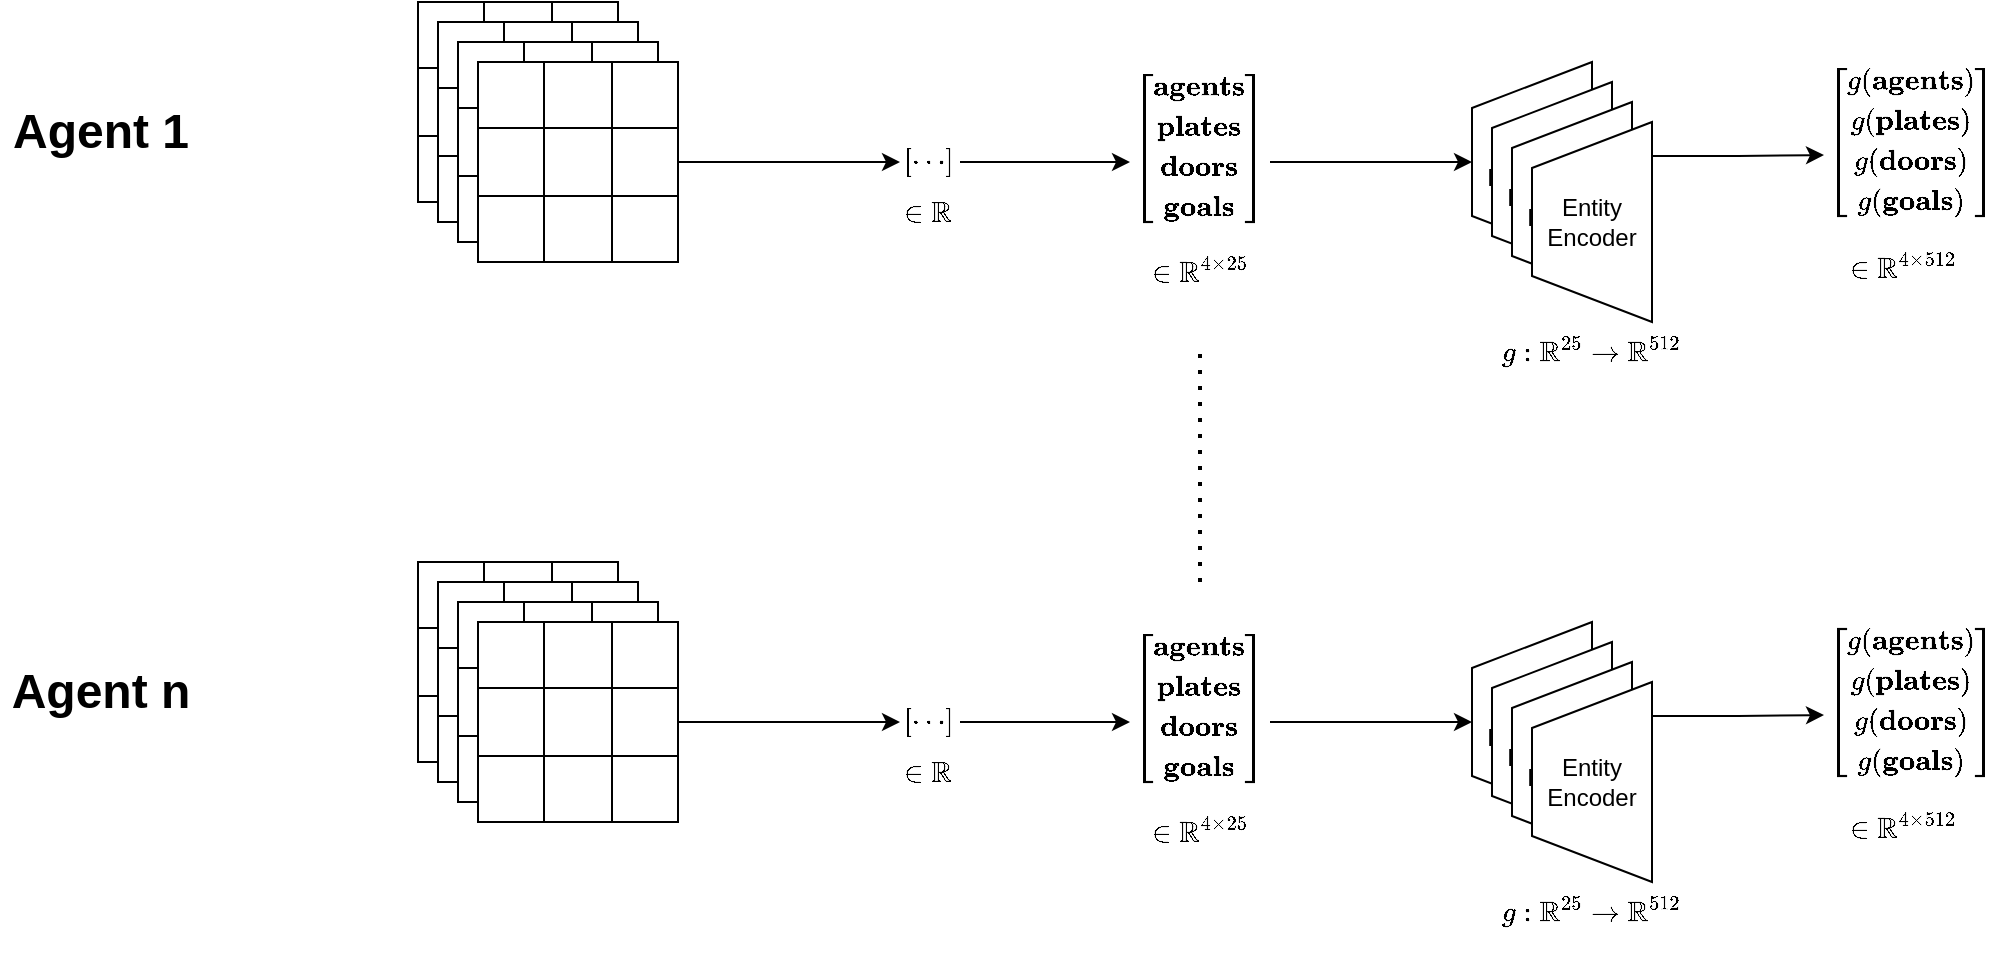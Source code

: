 <mxfile version="24.1.0" type="device">
  <diagram name="Page-1" id="xfDIbUuqRslQRPWimazf">
    <mxGraphModel dx="2022" dy="698" grid="1" gridSize="10" guides="1" tooltips="1" connect="1" arrows="1" fold="1" page="1" pageScale="1" pageWidth="827" pageHeight="1169" math="1" shadow="0">
      <root>
        <mxCell id="0" />
        <mxCell id="1" parent="0" />
        <mxCell id="GlhPZns2iECCwf8unu3B-3" style="edgeStyle=orthogonalEdgeStyle;rounded=0;orthogonalLoop=1;jettySize=auto;html=1;entryX=0;entryY=0.5;entryDx=0;entryDy=0;exitX=1;exitY=0.5;exitDx=0;exitDy=0;" edge="1" parent="1" source="GlhPZns2iECCwf8unu3B-64" target="GlhPZns2iECCwf8unu3B-1">
          <mxGeometry relative="1" as="geometry">
            <mxPoint x="290" y="270" as="sourcePoint" />
          </mxGeometry>
        </mxCell>
        <mxCell id="GlhPZns2iECCwf8unu3B-7" style="edgeStyle=orthogonalEdgeStyle;rounded=0;orthogonalLoop=1;jettySize=auto;html=1;entryX=0;entryY=0.5;entryDx=0;entryDy=0;" edge="1" parent="1" source="GlhPZns2iECCwf8unu3B-1" target="GlhPZns2iECCwf8unu3B-4">
          <mxGeometry relative="1" as="geometry" />
        </mxCell>
        <mxCell id="GlhPZns2iECCwf8unu3B-1" value="&lt;div style=&quot;&quot;&gt;$$\begin{bmatrix}\cdots\end{bmatrix}$$&lt;/div&gt;" style="text;html=1;align=left;verticalAlign=middle;whiteSpace=wrap;rounded=0;" vertex="1" parent="1">
          <mxGeometry x="370" y="243.75" width="30" height="52.5" as="geometry" />
        </mxCell>
        <mxCell id="GlhPZns2iECCwf8unu3B-2" value="$$\in \mathbb{R}$$" style="text;html=1;align=center;verticalAlign=middle;whiteSpace=wrap;rounded=0;" vertex="1" parent="1">
          <mxGeometry x="354" y="280" width="60" height="30" as="geometry" />
        </mxCell>
        <mxCell id="GlhPZns2iECCwf8unu3B-9" style="edgeStyle=orthogonalEdgeStyle;rounded=0;orthogonalLoop=1;jettySize=auto;html=1;entryX=0.5;entryY=0;entryDx=0;entryDy=0;" edge="1" parent="1" source="GlhPZns2iECCwf8unu3B-4" target="GlhPZns2iECCwf8unu3B-10">
          <mxGeometry relative="1" as="geometry">
            <mxPoint x="660" y="270" as="targetPoint" />
          </mxGeometry>
        </mxCell>
        <mxCell id="GlhPZns2iECCwf8unu3B-4" value="&lt;div style=&quot;&quot;&gt;$$\begin{bmatrix}&lt;br&gt;\textbf{agents} \\&lt;br&gt;\textbf{plates} \\&lt;br&gt;\textbf{doors} \\&lt;br&gt;\textbf{goals} \\&lt;br&gt;\end{bmatrix}$$&lt;br&gt;&lt;/div&gt;" style="text;html=1;align=left;verticalAlign=middle;whiteSpace=wrap;rounded=0;" vertex="1" parent="1">
          <mxGeometry x="485" y="228.44" width="70" height="83.12" as="geometry" />
        </mxCell>
        <mxCell id="GlhPZns2iECCwf8unu3B-6" value="&lt;font style=&quot;font-size: 12px;&quot;&gt;$$\in \mathbb{R}^{4 \times 25}$$&lt;/font&gt;" style="text;html=1;align=center;verticalAlign=middle;whiteSpace=wrap;rounded=0;" vertex="1" parent="1">
          <mxGeometry x="490" y="310" width="60" height="30" as="geometry" />
        </mxCell>
        <mxCell id="GlhPZns2iECCwf8unu3B-14" value="" style="group" vertex="1" connectable="0" parent="1">
          <mxGeometry x="656" y="220" width="90" height="130" as="geometry" />
        </mxCell>
        <mxCell id="GlhPZns2iECCwf8unu3B-10" value="Entity&lt;div&gt;Encoder&lt;/div&gt;" style="verticalLabelPosition=middle;verticalAlign=middle;html=1;shape=trapezoid;perimeter=trapezoidPerimeter;whiteSpace=wrap;size=0.23;arcSize=10;flipV=1;labelPosition=center;align=center;direction=north;" vertex="1" parent="GlhPZns2iECCwf8unu3B-14">
          <mxGeometry width="60" height="100" as="geometry" />
        </mxCell>
        <mxCell id="GlhPZns2iECCwf8unu3B-11" value="Entity&lt;div&gt;Encoder&lt;/div&gt;" style="verticalLabelPosition=middle;verticalAlign=middle;html=1;shape=trapezoid;perimeter=trapezoidPerimeter;whiteSpace=wrap;size=0.23;arcSize=10;flipV=1;labelPosition=center;align=center;direction=north;" vertex="1" parent="GlhPZns2iECCwf8unu3B-14">
          <mxGeometry x="10" y="10" width="60" height="100" as="geometry" />
        </mxCell>
        <mxCell id="GlhPZns2iECCwf8unu3B-12" value="Entity&lt;div&gt;Encoder&lt;/div&gt;" style="verticalLabelPosition=middle;verticalAlign=middle;html=1;shape=trapezoid;perimeter=trapezoidPerimeter;whiteSpace=wrap;size=0.23;arcSize=10;flipV=1;labelPosition=center;align=center;direction=north;" vertex="1" parent="GlhPZns2iECCwf8unu3B-14">
          <mxGeometry x="20" y="20" width="60" height="100" as="geometry" />
        </mxCell>
        <mxCell id="GlhPZns2iECCwf8unu3B-13" value="&lt;div&gt;Entity&lt;div&gt;Encoder&lt;/div&gt;&lt;/div&gt;" style="verticalLabelPosition=middle;verticalAlign=middle;html=1;shape=trapezoid;perimeter=trapezoidPerimeter;whiteSpace=wrap;size=0.23;arcSize=10;flipV=1;labelPosition=center;align=center;direction=north;" vertex="1" parent="GlhPZns2iECCwf8unu3B-14">
          <mxGeometry x="30" y="30" width="60" height="100" as="geometry" />
        </mxCell>
        <mxCell id="GlhPZns2iECCwf8unu3B-15" value="$$g: \mathbb{R}^{25} \rightarrow \mathbb{R}^{512}$$" style="text;html=1;align=center;verticalAlign=middle;whiteSpace=wrap;rounded=0;" vertex="1" parent="1">
          <mxGeometry x="686" y="350" width="60" height="30" as="geometry" />
        </mxCell>
        <mxCell id="GlhPZns2iECCwf8unu3B-16" value="&lt;div style=&quot;&quot;&gt;$$\begin{bmatrix}&lt;br&gt;g(\textbf{agents}) \\&lt;br&gt;g(\textbf{plates} )\\&lt;br&gt;g(\textbf{doors} )\\&lt;br&gt;g(\textbf{goals} )\\&lt;br&gt;\end{bmatrix}$$&lt;br&gt;&lt;/div&gt;" style="text;html=1;align=left;verticalAlign=middle;whiteSpace=wrap;rounded=0;" vertex="1" parent="1">
          <mxGeometry x="832" y="225" width="70" height="83.12" as="geometry" />
        </mxCell>
        <mxCell id="GlhPZns2iECCwf8unu3B-17" value="&lt;font style=&quot;font-size: 12px;&quot;&gt;$$\in \mathbb{R}^{4 \times 512}$$&lt;/font&gt;" style="text;html=1;align=center;verticalAlign=middle;whiteSpace=wrap;rounded=0;" vertex="1" parent="1">
          <mxGeometry x="842" y="308.12" width="60" height="30" as="geometry" />
        </mxCell>
        <mxCell id="GlhPZns2iECCwf8unu3B-19" style="edgeStyle=orthogonalEdgeStyle;rounded=0;orthogonalLoop=1;jettySize=auto;html=1;exitX=0.17;exitY=1.001;exitDx=0;exitDy=0;exitPerimeter=0;" edge="1" parent="1" source="GlhPZns2iECCwf8unu3B-13" target="GlhPZns2iECCwf8unu3B-16">
          <mxGeometry relative="1" as="geometry">
            <mxPoint x="820" y="275.056" as="targetPoint" />
          </mxGeometry>
        </mxCell>
        <mxCell id="GlhPZns2iECCwf8unu3B-72" value="" style="group" vertex="1" connectable="0" parent="1">
          <mxGeometry x="129" y="190" width="130" height="130" as="geometry" />
        </mxCell>
        <mxCell id="GlhPZns2iECCwf8unu3B-20" value="" style="shape=table;startSize=0;container=1;collapsible=0;childLayout=tableLayout;fontSize=16;" vertex="1" parent="GlhPZns2iECCwf8unu3B-72">
          <mxGeometry width="100" height="100" as="geometry" />
        </mxCell>
        <mxCell id="GlhPZns2iECCwf8unu3B-21" value="" style="shape=tableRow;horizontal=0;startSize=0;swimlaneHead=0;swimlaneBody=0;strokeColor=inherit;top=0;left=0;bottom=0;right=0;collapsible=0;dropTarget=0;fillColor=none;points=[[0,0.5],[1,0.5]];portConstraint=eastwest;fontSize=16;" vertex="1" parent="GlhPZns2iECCwf8unu3B-20">
          <mxGeometry width="100" height="33" as="geometry" />
        </mxCell>
        <mxCell id="GlhPZns2iECCwf8unu3B-22" value="" style="shape=partialRectangle;html=1;whiteSpace=wrap;connectable=0;strokeColor=inherit;overflow=hidden;fillColor=none;top=0;left=0;bottom=0;right=0;pointerEvents=1;fontSize=16;" vertex="1" parent="GlhPZns2iECCwf8unu3B-21">
          <mxGeometry width="33" height="33" as="geometry">
            <mxRectangle width="33" height="33" as="alternateBounds" />
          </mxGeometry>
        </mxCell>
        <mxCell id="GlhPZns2iECCwf8unu3B-23" value="" style="shape=partialRectangle;html=1;whiteSpace=wrap;connectable=0;strokeColor=inherit;overflow=hidden;fillColor=none;top=0;left=0;bottom=0;right=0;pointerEvents=1;fontSize=16;" vertex="1" parent="GlhPZns2iECCwf8unu3B-21">
          <mxGeometry x="33" width="34" height="33" as="geometry">
            <mxRectangle width="34" height="33" as="alternateBounds" />
          </mxGeometry>
        </mxCell>
        <mxCell id="GlhPZns2iECCwf8unu3B-24" value="" style="shape=partialRectangle;html=1;whiteSpace=wrap;connectable=0;strokeColor=inherit;overflow=hidden;fillColor=none;top=0;left=0;bottom=0;right=0;pointerEvents=1;fontSize=16;" vertex="1" parent="GlhPZns2iECCwf8unu3B-21">
          <mxGeometry x="67" width="33" height="33" as="geometry">
            <mxRectangle width="33" height="33" as="alternateBounds" />
          </mxGeometry>
        </mxCell>
        <mxCell id="GlhPZns2iECCwf8unu3B-25" value="" style="shape=tableRow;horizontal=0;startSize=0;swimlaneHead=0;swimlaneBody=0;strokeColor=inherit;top=0;left=0;bottom=0;right=0;collapsible=0;dropTarget=0;fillColor=none;points=[[0,0.5],[1,0.5]];portConstraint=eastwest;fontSize=16;" vertex="1" parent="GlhPZns2iECCwf8unu3B-20">
          <mxGeometry y="33" width="100" height="34" as="geometry" />
        </mxCell>
        <mxCell id="GlhPZns2iECCwf8unu3B-26" value="" style="shape=partialRectangle;html=1;whiteSpace=wrap;connectable=0;strokeColor=inherit;overflow=hidden;fillColor=none;top=0;left=0;bottom=0;right=0;pointerEvents=1;fontSize=16;" vertex="1" parent="GlhPZns2iECCwf8unu3B-25">
          <mxGeometry width="33" height="34" as="geometry">
            <mxRectangle width="33" height="34" as="alternateBounds" />
          </mxGeometry>
        </mxCell>
        <mxCell id="GlhPZns2iECCwf8unu3B-27" value="" style="shape=partialRectangle;html=1;whiteSpace=wrap;connectable=0;strokeColor=inherit;overflow=hidden;fillColor=none;top=0;left=0;bottom=0;right=0;pointerEvents=1;fontSize=16;" vertex="1" parent="GlhPZns2iECCwf8unu3B-25">
          <mxGeometry x="33" width="34" height="34" as="geometry">
            <mxRectangle width="34" height="34" as="alternateBounds" />
          </mxGeometry>
        </mxCell>
        <mxCell id="GlhPZns2iECCwf8unu3B-28" value="" style="shape=partialRectangle;html=1;whiteSpace=wrap;connectable=0;strokeColor=inherit;overflow=hidden;fillColor=none;top=0;left=0;bottom=0;right=0;pointerEvents=1;fontSize=16;" vertex="1" parent="GlhPZns2iECCwf8unu3B-25">
          <mxGeometry x="67" width="33" height="34" as="geometry">
            <mxRectangle width="33" height="34" as="alternateBounds" />
          </mxGeometry>
        </mxCell>
        <mxCell id="GlhPZns2iECCwf8unu3B-29" value="" style="shape=tableRow;horizontal=0;startSize=0;swimlaneHead=0;swimlaneBody=0;strokeColor=inherit;top=0;left=0;bottom=0;right=0;collapsible=0;dropTarget=0;fillColor=none;points=[[0,0.5],[1,0.5]];portConstraint=eastwest;fontSize=16;" vertex="1" parent="GlhPZns2iECCwf8unu3B-20">
          <mxGeometry y="67" width="100" height="33" as="geometry" />
        </mxCell>
        <mxCell id="GlhPZns2iECCwf8unu3B-30" value="" style="shape=partialRectangle;html=1;whiteSpace=wrap;connectable=0;strokeColor=inherit;overflow=hidden;fillColor=none;top=0;left=0;bottom=0;right=0;pointerEvents=1;fontSize=16;" vertex="1" parent="GlhPZns2iECCwf8unu3B-29">
          <mxGeometry width="33" height="33" as="geometry">
            <mxRectangle width="33" height="33" as="alternateBounds" />
          </mxGeometry>
        </mxCell>
        <mxCell id="GlhPZns2iECCwf8unu3B-31" value="" style="shape=partialRectangle;html=1;whiteSpace=wrap;connectable=0;strokeColor=inherit;overflow=hidden;fillColor=none;top=0;left=0;bottom=0;right=0;pointerEvents=1;fontSize=16;" vertex="1" parent="GlhPZns2iECCwf8unu3B-29">
          <mxGeometry x="33" width="34" height="33" as="geometry">
            <mxRectangle width="34" height="33" as="alternateBounds" />
          </mxGeometry>
        </mxCell>
        <mxCell id="GlhPZns2iECCwf8unu3B-32" value="" style="shape=partialRectangle;html=1;whiteSpace=wrap;connectable=0;strokeColor=inherit;overflow=hidden;fillColor=none;top=0;left=0;bottom=0;right=0;pointerEvents=1;fontSize=16;" vertex="1" parent="GlhPZns2iECCwf8unu3B-29">
          <mxGeometry x="67" width="33" height="33" as="geometry">
            <mxRectangle width="33" height="33" as="alternateBounds" />
          </mxGeometry>
        </mxCell>
        <mxCell id="GlhPZns2iECCwf8unu3B-33" value="" style="shape=table;startSize=0;container=1;collapsible=0;childLayout=tableLayout;fontSize=16;" vertex="1" parent="GlhPZns2iECCwf8unu3B-72">
          <mxGeometry x="10" y="10" width="100" height="100" as="geometry" />
        </mxCell>
        <mxCell id="GlhPZns2iECCwf8unu3B-34" value="" style="shape=tableRow;horizontal=0;startSize=0;swimlaneHead=0;swimlaneBody=0;strokeColor=inherit;top=0;left=0;bottom=0;right=0;collapsible=0;dropTarget=0;fillColor=none;points=[[0,0.5],[1,0.5]];portConstraint=eastwest;fontSize=16;" vertex="1" parent="GlhPZns2iECCwf8unu3B-33">
          <mxGeometry width="100" height="33" as="geometry" />
        </mxCell>
        <mxCell id="GlhPZns2iECCwf8unu3B-35" value="" style="shape=partialRectangle;html=1;whiteSpace=wrap;connectable=0;strokeColor=inherit;overflow=hidden;fillColor=none;top=0;left=0;bottom=0;right=0;pointerEvents=1;fontSize=16;" vertex="1" parent="GlhPZns2iECCwf8unu3B-34">
          <mxGeometry width="33" height="33" as="geometry">
            <mxRectangle width="33" height="33" as="alternateBounds" />
          </mxGeometry>
        </mxCell>
        <mxCell id="GlhPZns2iECCwf8unu3B-36" value="" style="shape=partialRectangle;html=1;whiteSpace=wrap;connectable=0;strokeColor=inherit;overflow=hidden;fillColor=none;top=0;left=0;bottom=0;right=0;pointerEvents=1;fontSize=16;" vertex="1" parent="GlhPZns2iECCwf8unu3B-34">
          <mxGeometry x="33" width="34" height="33" as="geometry">
            <mxRectangle width="34" height="33" as="alternateBounds" />
          </mxGeometry>
        </mxCell>
        <mxCell id="GlhPZns2iECCwf8unu3B-37" value="" style="shape=partialRectangle;html=1;whiteSpace=wrap;connectable=0;strokeColor=inherit;overflow=hidden;fillColor=none;top=0;left=0;bottom=0;right=0;pointerEvents=1;fontSize=16;" vertex="1" parent="GlhPZns2iECCwf8unu3B-34">
          <mxGeometry x="67" width="33" height="33" as="geometry">
            <mxRectangle width="33" height="33" as="alternateBounds" />
          </mxGeometry>
        </mxCell>
        <mxCell id="GlhPZns2iECCwf8unu3B-38" value="" style="shape=tableRow;horizontal=0;startSize=0;swimlaneHead=0;swimlaneBody=0;strokeColor=inherit;top=0;left=0;bottom=0;right=0;collapsible=0;dropTarget=0;fillColor=none;points=[[0,0.5],[1,0.5]];portConstraint=eastwest;fontSize=16;" vertex="1" parent="GlhPZns2iECCwf8unu3B-33">
          <mxGeometry y="33" width="100" height="34" as="geometry" />
        </mxCell>
        <mxCell id="GlhPZns2iECCwf8unu3B-39" value="" style="shape=partialRectangle;html=1;whiteSpace=wrap;connectable=0;strokeColor=inherit;overflow=hidden;fillColor=none;top=0;left=0;bottom=0;right=0;pointerEvents=1;fontSize=16;" vertex="1" parent="GlhPZns2iECCwf8unu3B-38">
          <mxGeometry width="33" height="34" as="geometry">
            <mxRectangle width="33" height="34" as="alternateBounds" />
          </mxGeometry>
        </mxCell>
        <mxCell id="GlhPZns2iECCwf8unu3B-40" value="" style="shape=partialRectangle;html=1;whiteSpace=wrap;connectable=0;strokeColor=inherit;overflow=hidden;fillColor=none;top=0;left=0;bottom=0;right=0;pointerEvents=1;fontSize=16;" vertex="1" parent="GlhPZns2iECCwf8unu3B-38">
          <mxGeometry x="33" width="34" height="34" as="geometry">
            <mxRectangle width="34" height="34" as="alternateBounds" />
          </mxGeometry>
        </mxCell>
        <mxCell id="GlhPZns2iECCwf8unu3B-41" value="" style="shape=partialRectangle;html=1;whiteSpace=wrap;connectable=0;strokeColor=inherit;overflow=hidden;fillColor=none;top=0;left=0;bottom=0;right=0;pointerEvents=1;fontSize=16;" vertex="1" parent="GlhPZns2iECCwf8unu3B-38">
          <mxGeometry x="67" width="33" height="34" as="geometry">
            <mxRectangle width="33" height="34" as="alternateBounds" />
          </mxGeometry>
        </mxCell>
        <mxCell id="GlhPZns2iECCwf8unu3B-42" value="" style="shape=tableRow;horizontal=0;startSize=0;swimlaneHead=0;swimlaneBody=0;strokeColor=inherit;top=0;left=0;bottom=0;right=0;collapsible=0;dropTarget=0;fillColor=none;points=[[0,0.5],[1,0.5]];portConstraint=eastwest;fontSize=16;" vertex="1" parent="GlhPZns2iECCwf8unu3B-33">
          <mxGeometry y="67" width="100" height="33" as="geometry" />
        </mxCell>
        <mxCell id="GlhPZns2iECCwf8unu3B-43" value="" style="shape=partialRectangle;html=1;whiteSpace=wrap;connectable=0;strokeColor=inherit;overflow=hidden;fillColor=none;top=0;left=0;bottom=0;right=0;pointerEvents=1;fontSize=16;" vertex="1" parent="GlhPZns2iECCwf8unu3B-42">
          <mxGeometry width="33" height="33" as="geometry">
            <mxRectangle width="33" height="33" as="alternateBounds" />
          </mxGeometry>
        </mxCell>
        <mxCell id="GlhPZns2iECCwf8unu3B-44" value="" style="shape=partialRectangle;html=1;whiteSpace=wrap;connectable=0;strokeColor=inherit;overflow=hidden;fillColor=none;top=0;left=0;bottom=0;right=0;pointerEvents=1;fontSize=16;" vertex="1" parent="GlhPZns2iECCwf8unu3B-42">
          <mxGeometry x="33" width="34" height="33" as="geometry">
            <mxRectangle width="34" height="33" as="alternateBounds" />
          </mxGeometry>
        </mxCell>
        <mxCell id="GlhPZns2iECCwf8unu3B-45" value="" style="shape=partialRectangle;html=1;whiteSpace=wrap;connectable=0;strokeColor=inherit;overflow=hidden;fillColor=none;top=0;left=0;bottom=0;right=0;pointerEvents=1;fontSize=16;" vertex="1" parent="GlhPZns2iECCwf8unu3B-42">
          <mxGeometry x="67" width="33" height="33" as="geometry">
            <mxRectangle width="33" height="33" as="alternateBounds" />
          </mxGeometry>
        </mxCell>
        <mxCell id="GlhPZns2iECCwf8unu3B-46" value="" style="shape=table;startSize=0;container=1;collapsible=0;childLayout=tableLayout;fontSize=16;" vertex="1" parent="GlhPZns2iECCwf8unu3B-72">
          <mxGeometry x="20" y="20" width="100" height="100" as="geometry" />
        </mxCell>
        <mxCell id="GlhPZns2iECCwf8unu3B-47" value="" style="shape=tableRow;horizontal=0;startSize=0;swimlaneHead=0;swimlaneBody=0;strokeColor=inherit;top=0;left=0;bottom=0;right=0;collapsible=0;dropTarget=0;fillColor=none;points=[[0,0.5],[1,0.5]];portConstraint=eastwest;fontSize=16;" vertex="1" parent="GlhPZns2iECCwf8unu3B-46">
          <mxGeometry width="100" height="33" as="geometry" />
        </mxCell>
        <mxCell id="GlhPZns2iECCwf8unu3B-48" value="" style="shape=partialRectangle;html=1;whiteSpace=wrap;connectable=0;strokeColor=inherit;overflow=hidden;fillColor=none;top=0;left=0;bottom=0;right=0;pointerEvents=1;fontSize=16;" vertex="1" parent="GlhPZns2iECCwf8unu3B-47">
          <mxGeometry width="33" height="33" as="geometry">
            <mxRectangle width="33" height="33" as="alternateBounds" />
          </mxGeometry>
        </mxCell>
        <mxCell id="GlhPZns2iECCwf8unu3B-49" value="" style="shape=partialRectangle;html=1;whiteSpace=wrap;connectable=0;strokeColor=inherit;overflow=hidden;fillColor=none;top=0;left=0;bottom=0;right=0;pointerEvents=1;fontSize=16;" vertex="1" parent="GlhPZns2iECCwf8unu3B-47">
          <mxGeometry x="33" width="34" height="33" as="geometry">
            <mxRectangle width="34" height="33" as="alternateBounds" />
          </mxGeometry>
        </mxCell>
        <mxCell id="GlhPZns2iECCwf8unu3B-50" value="" style="shape=partialRectangle;html=1;whiteSpace=wrap;connectable=0;strokeColor=inherit;overflow=hidden;fillColor=none;top=0;left=0;bottom=0;right=0;pointerEvents=1;fontSize=16;" vertex="1" parent="GlhPZns2iECCwf8unu3B-47">
          <mxGeometry x="67" width="33" height="33" as="geometry">
            <mxRectangle width="33" height="33" as="alternateBounds" />
          </mxGeometry>
        </mxCell>
        <mxCell id="GlhPZns2iECCwf8unu3B-51" value="" style="shape=tableRow;horizontal=0;startSize=0;swimlaneHead=0;swimlaneBody=0;strokeColor=inherit;top=0;left=0;bottom=0;right=0;collapsible=0;dropTarget=0;fillColor=none;points=[[0,0.5],[1,0.5]];portConstraint=eastwest;fontSize=16;" vertex="1" parent="GlhPZns2iECCwf8unu3B-46">
          <mxGeometry y="33" width="100" height="34" as="geometry" />
        </mxCell>
        <mxCell id="GlhPZns2iECCwf8unu3B-52" value="" style="shape=partialRectangle;html=1;whiteSpace=wrap;connectable=0;strokeColor=inherit;overflow=hidden;fillColor=none;top=0;left=0;bottom=0;right=0;pointerEvents=1;fontSize=16;" vertex="1" parent="GlhPZns2iECCwf8unu3B-51">
          <mxGeometry width="33" height="34" as="geometry">
            <mxRectangle width="33" height="34" as="alternateBounds" />
          </mxGeometry>
        </mxCell>
        <mxCell id="GlhPZns2iECCwf8unu3B-53" value="" style="shape=partialRectangle;html=1;whiteSpace=wrap;connectable=0;strokeColor=inherit;overflow=hidden;fillColor=none;top=0;left=0;bottom=0;right=0;pointerEvents=1;fontSize=16;" vertex="1" parent="GlhPZns2iECCwf8unu3B-51">
          <mxGeometry x="33" width="34" height="34" as="geometry">
            <mxRectangle width="34" height="34" as="alternateBounds" />
          </mxGeometry>
        </mxCell>
        <mxCell id="GlhPZns2iECCwf8unu3B-54" value="" style="shape=partialRectangle;html=1;whiteSpace=wrap;connectable=0;strokeColor=inherit;overflow=hidden;fillColor=none;top=0;left=0;bottom=0;right=0;pointerEvents=1;fontSize=16;" vertex="1" parent="GlhPZns2iECCwf8unu3B-51">
          <mxGeometry x="67" width="33" height="34" as="geometry">
            <mxRectangle width="33" height="34" as="alternateBounds" />
          </mxGeometry>
        </mxCell>
        <mxCell id="GlhPZns2iECCwf8unu3B-55" value="" style="shape=tableRow;horizontal=0;startSize=0;swimlaneHead=0;swimlaneBody=0;strokeColor=inherit;top=0;left=0;bottom=0;right=0;collapsible=0;dropTarget=0;fillColor=none;points=[[0,0.5],[1,0.5]];portConstraint=eastwest;fontSize=16;" vertex="1" parent="GlhPZns2iECCwf8unu3B-46">
          <mxGeometry y="67" width="100" height="33" as="geometry" />
        </mxCell>
        <mxCell id="GlhPZns2iECCwf8unu3B-56" value="" style="shape=partialRectangle;html=1;whiteSpace=wrap;connectable=0;strokeColor=inherit;overflow=hidden;fillColor=none;top=0;left=0;bottom=0;right=0;pointerEvents=1;fontSize=16;" vertex="1" parent="GlhPZns2iECCwf8unu3B-55">
          <mxGeometry width="33" height="33" as="geometry">
            <mxRectangle width="33" height="33" as="alternateBounds" />
          </mxGeometry>
        </mxCell>
        <mxCell id="GlhPZns2iECCwf8unu3B-57" value="" style="shape=partialRectangle;html=1;whiteSpace=wrap;connectable=0;strokeColor=inherit;overflow=hidden;fillColor=none;top=0;left=0;bottom=0;right=0;pointerEvents=1;fontSize=16;" vertex="1" parent="GlhPZns2iECCwf8unu3B-55">
          <mxGeometry x="33" width="34" height="33" as="geometry">
            <mxRectangle width="34" height="33" as="alternateBounds" />
          </mxGeometry>
        </mxCell>
        <mxCell id="GlhPZns2iECCwf8unu3B-58" value="" style="shape=partialRectangle;html=1;whiteSpace=wrap;connectable=0;strokeColor=inherit;overflow=hidden;fillColor=none;top=0;left=0;bottom=0;right=0;pointerEvents=1;fontSize=16;" vertex="1" parent="GlhPZns2iECCwf8unu3B-55">
          <mxGeometry x="67" width="33" height="33" as="geometry">
            <mxRectangle width="33" height="33" as="alternateBounds" />
          </mxGeometry>
        </mxCell>
        <mxCell id="GlhPZns2iECCwf8unu3B-59" value="" style="shape=table;startSize=0;container=1;collapsible=0;childLayout=tableLayout;fontSize=16;" vertex="1" parent="GlhPZns2iECCwf8unu3B-72">
          <mxGeometry x="30" y="30" width="100" height="100" as="geometry" />
        </mxCell>
        <mxCell id="GlhPZns2iECCwf8unu3B-60" value="" style="shape=tableRow;horizontal=0;startSize=0;swimlaneHead=0;swimlaneBody=0;strokeColor=inherit;top=0;left=0;bottom=0;right=0;collapsible=0;dropTarget=0;fillColor=none;points=[[0,0.5],[1,0.5]];portConstraint=eastwest;fontSize=16;" vertex="1" parent="GlhPZns2iECCwf8unu3B-59">
          <mxGeometry width="100" height="33" as="geometry" />
        </mxCell>
        <mxCell id="GlhPZns2iECCwf8unu3B-61" value="" style="shape=partialRectangle;html=1;whiteSpace=wrap;connectable=0;strokeColor=inherit;overflow=hidden;fillColor=none;top=0;left=0;bottom=0;right=0;pointerEvents=1;fontSize=16;" vertex="1" parent="GlhPZns2iECCwf8unu3B-60">
          <mxGeometry width="33" height="33" as="geometry">
            <mxRectangle width="33" height="33" as="alternateBounds" />
          </mxGeometry>
        </mxCell>
        <mxCell id="GlhPZns2iECCwf8unu3B-62" value="" style="shape=partialRectangle;html=1;whiteSpace=wrap;connectable=0;strokeColor=inherit;overflow=hidden;fillColor=none;top=0;left=0;bottom=0;right=0;pointerEvents=1;fontSize=16;" vertex="1" parent="GlhPZns2iECCwf8unu3B-60">
          <mxGeometry x="33" width="34" height="33" as="geometry">
            <mxRectangle width="34" height="33" as="alternateBounds" />
          </mxGeometry>
        </mxCell>
        <mxCell id="GlhPZns2iECCwf8unu3B-63" value="" style="shape=partialRectangle;html=1;whiteSpace=wrap;connectable=0;strokeColor=inherit;overflow=hidden;fillColor=none;top=0;left=0;bottom=0;right=0;pointerEvents=1;fontSize=16;" vertex="1" parent="GlhPZns2iECCwf8unu3B-60">
          <mxGeometry x="67" width="33" height="33" as="geometry">
            <mxRectangle width="33" height="33" as="alternateBounds" />
          </mxGeometry>
        </mxCell>
        <mxCell id="GlhPZns2iECCwf8unu3B-64" value="" style="shape=tableRow;horizontal=0;startSize=0;swimlaneHead=0;swimlaneBody=0;strokeColor=inherit;top=0;left=0;bottom=0;right=0;collapsible=0;dropTarget=0;fillColor=none;points=[[0,0.5],[1,0.5]];portConstraint=eastwest;fontSize=16;" vertex="1" parent="GlhPZns2iECCwf8unu3B-59">
          <mxGeometry y="33" width="100" height="34" as="geometry" />
        </mxCell>
        <mxCell id="GlhPZns2iECCwf8unu3B-65" value="" style="shape=partialRectangle;html=1;whiteSpace=wrap;connectable=0;strokeColor=inherit;overflow=hidden;fillColor=none;top=0;left=0;bottom=0;right=0;pointerEvents=1;fontSize=16;" vertex="1" parent="GlhPZns2iECCwf8unu3B-64">
          <mxGeometry width="33" height="34" as="geometry">
            <mxRectangle width="33" height="34" as="alternateBounds" />
          </mxGeometry>
        </mxCell>
        <mxCell id="GlhPZns2iECCwf8unu3B-66" value="" style="shape=partialRectangle;html=1;whiteSpace=wrap;connectable=0;strokeColor=inherit;overflow=hidden;fillColor=none;top=0;left=0;bottom=0;right=0;pointerEvents=1;fontSize=16;" vertex="1" parent="GlhPZns2iECCwf8unu3B-64">
          <mxGeometry x="33" width="34" height="34" as="geometry">
            <mxRectangle width="34" height="34" as="alternateBounds" />
          </mxGeometry>
        </mxCell>
        <mxCell id="GlhPZns2iECCwf8unu3B-67" value="" style="shape=partialRectangle;html=1;whiteSpace=wrap;connectable=0;strokeColor=inherit;overflow=hidden;fillColor=none;top=0;left=0;bottom=0;right=0;pointerEvents=1;fontSize=16;" vertex="1" parent="GlhPZns2iECCwf8unu3B-64">
          <mxGeometry x="67" width="33" height="34" as="geometry">
            <mxRectangle width="33" height="34" as="alternateBounds" />
          </mxGeometry>
        </mxCell>
        <mxCell id="GlhPZns2iECCwf8unu3B-68" value="" style="shape=tableRow;horizontal=0;startSize=0;swimlaneHead=0;swimlaneBody=0;strokeColor=inherit;top=0;left=0;bottom=0;right=0;collapsible=0;dropTarget=0;fillColor=none;points=[[0,0.5],[1,0.5]];portConstraint=eastwest;fontSize=16;" vertex="1" parent="GlhPZns2iECCwf8unu3B-59">
          <mxGeometry y="67" width="100" height="33" as="geometry" />
        </mxCell>
        <mxCell id="GlhPZns2iECCwf8unu3B-69" value="" style="shape=partialRectangle;html=1;whiteSpace=wrap;connectable=0;strokeColor=inherit;overflow=hidden;fillColor=none;top=0;left=0;bottom=0;right=0;pointerEvents=1;fontSize=16;" vertex="1" parent="GlhPZns2iECCwf8unu3B-68">
          <mxGeometry width="33" height="33" as="geometry">
            <mxRectangle width="33" height="33" as="alternateBounds" />
          </mxGeometry>
        </mxCell>
        <mxCell id="GlhPZns2iECCwf8unu3B-70" value="" style="shape=partialRectangle;html=1;whiteSpace=wrap;connectable=0;strokeColor=inherit;overflow=hidden;fillColor=none;top=0;left=0;bottom=0;right=0;pointerEvents=1;fontSize=16;" vertex="1" parent="GlhPZns2iECCwf8unu3B-68">
          <mxGeometry x="33" width="34" height="33" as="geometry">
            <mxRectangle width="34" height="33" as="alternateBounds" />
          </mxGeometry>
        </mxCell>
        <mxCell id="GlhPZns2iECCwf8unu3B-71" value="" style="shape=partialRectangle;html=1;whiteSpace=wrap;connectable=0;strokeColor=inherit;overflow=hidden;fillColor=none;top=0;left=0;bottom=0;right=0;pointerEvents=1;fontSize=16;" vertex="1" parent="GlhPZns2iECCwf8unu3B-68">
          <mxGeometry x="67" width="33" height="33" as="geometry">
            <mxRectangle width="33" height="33" as="alternateBounds" />
          </mxGeometry>
        </mxCell>
        <mxCell id="GlhPZns2iECCwf8unu3B-73" style="edgeStyle=orthogonalEdgeStyle;rounded=0;orthogonalLoop=1;jettySize=auto;html=1;entryX=0;entryY=0.5;entryDx=0;entryDy=0;exitX=1;exitY=0.5;exitDx=0;exitDy=0;" edge="1" parent="1" source="GlhPZns2iECCwf8unu3B-134" target="GlhPZns2iECCwf8unu3B-75">
          <mxGeometry relative="1" as="geometry">
            <mxPoint x="290" y="550" as="sourcePoint" />
          </mxGeometry>
        </mxCell>
        <mxCell id="GlhPZns2iECCwf8unu3B-74" style="edgeStyle=orthogonalEdgeStyle;rounded=0;orthogonalLoop=1;jettySize=auto;html=1;entryX=0;entryY=0.5;entryDx=0;entryDy=0;" edge="1" parent="1" source="GlhPZns2iECCwf8unu3B-75" target="GlhPZns2iECCwf8unu3B-78">
          <mxGeometry relative="1" as="geometry" />
        </mxCell>
        <mxCell id="GlhPZns2iECCwf8unu3B-75" value="&lt;div style=&quot;&quot;&gt;$$\begin{bmatrix}\cdots\end{bmatrix}$$&lt;/div&gt;" style="text;html=1;align=left;verticalAlign=middle;whiteSpace=wrap;rounded=0;" vertex="1" parent="1">
          <mxGeometry x="370" y="523.75" width="30" height="52.5" as="geometry" />
        </mxCell>
        <mxCell id="GlhPZns2iECCwf8unu3B-76" value="$$\in \mathbb{R}$$" style="text;html=1;align=center;verticalAlign=middle;whiteSpace=wrap;rounded=0;" vertex="1" parent="1">
          <mxGeometry x="354" y="560" width="60" height="30" as="geometry" />
        </mxCell>
        <mxCell id="GlhPZns2iECCwf8unu3B-77" style="edgeStyle=orthogonalEdgeStyle;rounded=0;orthogonalLoop=1;jettySize=auto;html=1;entryX=0.5;entryY=0;entryDx=0;entryDy=0;" edge="1" parent="1" source="GlhPZns2iECCwf8unu3B-78" target="GlhPZns2iECCwf8unu3B-81">
          <mxGeometry relative="1" as="geometry">
            <mxPoint x="660" y="550" as="targetPoint" />
          </mxGeometry>
        </mxCell>
        <mxCell id="GlhPZns2iECCwf8unu3B-78" value="&lt;div style=&quot;&quot;&gt;$$\begin{bmatrix}&lt;br&gt;\textbf{agents} \\&lt;br&gt;\textbf{plates} \\&lt;br&gt;\textbf{doors} \\&lt;br&gt;\textbf{goals} \\&lt;br&gt;\end{bmatrix}$$&lt;br&gt;&lt;/div&gt;" style="text;html=1;align=left;verticalAlign=middle;whiteSpace=wrap;rounded=0;" vertex="1" parent="1">
          <mxGeometry x="485" y="508.44" width="70" height="83.12" as="geometry" />
        </mxCell>
        <mxCell id="GlhPZns2iECCwf8unu3B-79" value="&lt;font style=&quot;font-size: 12px;&quot;&gt;$$\in \mathbb{R}^{4 \times 25}$$&lt;/font&gt;" style="text;html=1;align=center;verticalAlign=middle;whiteSpace=wrap;rounded=0;" vertex="1" parent="1">
          <mxGeometry x="490" y="590" width="60" height="30" as="geometry" />
        </mxCell>
        <mxCell id="GlhPZns2iECCwf8unu3B-80" value="" style="group" vertex="1" connectable="0" parent="1">
          <mxGeometry x="656" y="500" width="90" height="130" as="geometry" />
        </mxCell>
        <mxCell id="GlhPZns2iECCwf8unu3B-81" value="Entity&lt;div&gt;Encoder&lt;/div&gt;" style="verticalLabelPosition=middle;verticalAlign=middle;html=1;shape=trapezoid;perimeter=trapezoidPerimeter;whiteSpace=wrap;size=0.23;arcSize=10;flipV=1;labelPosition=center;align=center;direction=north;" vertex="1" parent="GlhPZns2iECCwf8unu3B-80">
          <mxGeometry width="60" height="100" as="geometry" />
        </mxCell>
        <mxCell id="GlhPZns2iECCwf8unu3B-82" value="Entity&lt;div&gt;Encoder&lt;/div&gt;" style="verticalLabelPosition=middle;verticalAlign=middle;html=1;shape=trapezoid;perimeter=trapezoidPerimeter;whiteSpace=wrap;size=0.23;arcSize=10;flipV=1;labelPosition=center;align=center;direction=north;" vertex="1" parent="GlhPZns2iECCwf8unu3B-80">
          <mxGeometry x="10" y="10" width="60" height="100" as="geometry" />
        </mxCell>
        <mxCell id="GlhPZns2iECCwf8unu3B-83" value="Entity&lt;div&gt;Encoder&lt;/div&gt;" style="verticalLabelPosition=middle;verticalAlign=middle;html=1;shape=trapezoid;perimeter=trapezoidPerimeter;whiteSpace=wrap;size=0.23;arcSize=10;flipV=1;labelPosition=center;align=center;direction=north;" vertex="1" parent="GlhPZns2iECCwf8unu3B-80">
          <mxGeometry x="20" y="20" width="60" height="100" as="geometry" />
        </mxCell>
        <mxCell id="GlhPZns2iECCwf8unu3B-84" value="&lt;div&gt;Entity&lt;div&gt;Encoder&lt;/div&gt;&lt;/div&gt;" style="verticalLabelPosition=middle;verticalAlign=middle;html=1;shape=trapezoid;perimeter=trapezoidPerimeter;whiteSpace=wrap;size=0.23;arcSize=10;flipV=1;labelPosition=center;align=center;direction=north;" vertex="1" parent="GlhPZns2iECCwf8unu3B-80">
          <mxGeometry x="30" y="30" width="60" height="100" as="geometry" />
        </mxCell>
        <mxCell id="GlhPZns2iECCwf8unu3B-85" value="$$g: \mathbb{R}^{25} \rightarrow \mathbb{R}^{512}$$" style="text;html=1;align=center;verticalAlign=middle;whiteSpace=wrap;rounded=0;" vertex="1" parent="1">
          <mxGeometry x="686" y="630" width="60" height="30" as="geometry" />
        </mxCell>
        <mxCell id="GlhPZns2iECCwf8unu3B-86" value="&lt;div style=&quot;&quot;&gt;$$\begin{bmatrix}&lt;br&gt;g(\textbf{agents}) \\&lt;br&gt;g(\textbf{plates} )\\&lt;br&gt;g(\textbf{doors} )\\&lt;br&gt;g(\textbf{goals} )\\&lt;br&gt;\end{bmatrix}$$&lt;br&gt;&lt;/div&gt;" style="text;html=1;align=left;verticalAlign=middle;whiteSpace=wrap;rounded=0;" vertex="1" parent="1">
          <mxGeometry x="832" y="505" width="70" height="83.12" as="geometry" />
        </mxCell>
        <mxCell id="GlhPZns2iECCwf8unu3B-87" value="&lt;font style=&quot;font-size: 12px;&quot;&gt;$$\in \mathbb{R}^{4 \times 512}$$&lt;/font&gt;" style="text;html=1;align=center;verticalAlign=middle;whiteSpace=wrap;rounded=0;" vertex="1" parent="1">
          <mxGeometry x="842" y="588.12" width="60" height="30" as="geometry" />
        </mxCell>
        <mxCell id="GlhPZns2iECCwf8unu3B-88" style="edgeStyle=orthogonalEdgeStyle;rounded=0;orthogonalLoop=1;jettySize=auto;html=1;exitX=0.17;exitY=1.001;exitDx=0;exitDy=0;exitPerimeter=0;" edge="1" parent="1" source="GlhPZns2iECCwf8unu3B-84" target="GlhPZns2iECCwf8unu3B-86">
          <mxGeometry relative="1" as="geometry">
            <mxPoint x="820" y="555.056" as="targetPoint" />
          </mxGeometry>
        </mxCell>
        <mxCell id="GlhPZns2iECCwf8unu3B-89" value="" style="group" vertex="1" connectable="0" parent="1">
          <mxGeometry x="129" y="470" width="130" height="130" as="geometry" />
        </mxCell>
        <mxCell id="GlhPZns2iECCwf8unu3B-90" value="" style="shape=table;startSize=0;container=1;collapsible=0;childLayout=tableLayout;fontSize=16;" vertex="1" parent="GlhPZns2iECCwf8unu3B-89">
          <mxGeometry width="100" height="100" as="geometry" />
        </mxCell>
        <mxCell id="GlhPZns2iECCwf8unu3B-91" value="" style="shape=tableRow;horizontal=0;startSize=0;swimlaneHead=0;swimlaneBody=0;strokeColor=inherit;top=0;left=0;bottom=0;right=0;collapsible=0;dropTarget=0;fillColor=none;points=[[0,0.5],[1,0.5]];portConstraint=eastwest;fontSize=16;" vertex="1" parent="GlhPZns2iECCwf8unu3B-90">
          <mxGeometry width="100" height="33" as="geometry" />
        </mxCell>
        <mxCell id="GlhPZns2iECCwf8unu3B-92" value="" style="shape=partialRectangle;html=1;whiteSpace=wrap;connectable=0;strokeColor=inherit;overflow=hidden;fillColor=none;top=0;left=0;bottom=0;right=0;pointerEvents=1;fontSize=16;" vertex="1" parent="GlhPZns2iECCwf8unu3B-91">
          <mxGeometry width="33" height="33" as="geometry">
            <mxRectangle width="33" height="33" as="alternateBounds" />
          </mxGeometry>
        </mxCell>
        <mxCell id="GlhPZns2iECCwf8unu3B-93" value="" style="shape=partialRectangle;html=1;whiteSpace=wrap;connectable=0;strokeColor=inherit;overflow=hidden;fillColor=none;top=0;left=0;bottom=0;right=0;pointerEvents=1;fontSize=16;" vertex="1" parent="GlhPZns2iECCwf8unu3B-91">
          <mxGeometry x="33" width="34" height="33" as="geometry">
            <mxRectangle width="34" height="33" as="alternateBounds" />
          </mxGeometry>
        </mxCell>
        <mxCell id="GlhPZns2iECCwf8unu3B-94" value="" style="shape=partialRectangle;html=1;whiteSpace=wrap;connectable=0;strokeColor=inherit;overflow=hidden;fillColor=none;top=0;left=0;bottom=0;right=0;pointerEvents=1;fontSize=16;" vertex="1" parent="GlhPZns2iECCwf8unu3B-91">
          <mxGeometry x="67" width="33" height="33" as="geometry">
            <mxRectangle width="33" height="33" as="alternateBounds" />
          </mxGeometry>
        </mxCell>
        <mxCell id="GlhPZns2iECCwf8unu3B-95" value="" style="shape=tableRow;horizontal=0;startSize=0;swimlaneHead=0;swimlaneBody=0;strokeColor=inherit;top=0;left=0;bottom=0;right=0;collapsible=0;dropTarget=0;fillColor=none;points=[[0,0.5],[1,0.5]];portConstraint=eastwest;fontSize=16;" vertex="1" parent="GlhPZns2iECCwf8unu3B-90">
          <mxGeometry y="33" width="100" height="34" as="geometry" />
        </mxCell>
        <mxCell id="GlhPZns2iECCwf8unu3B-96" value="" style="shape=partialRectangle;html=1;whiteSpace=wrap;connectable=0;strokeColor=inherit;overflow=hidden;fillColor=none;top=0;left=0;bottom=0;right=0;pointerEvents=1;fontSize=16;" vertex="1" parent="GlhPZns2iECCwf8unu3B-95">
          <mxGeometry width="33" height="34" as="geometry">
            <mxRectangle width="33" height="34" as="alternateBounds" />
          </mxGeometry>
        </mxCell>
        <mxCell id="GlhPZns2iECCwf8unu3B-97" value="" style="shape=partialRectangle;html=1;whiteSpace=wrap;connectable=0;strokeColor=inherit;overflow=hidden;fillColor=none;top=0;left=0;bottom=0;right=0;pointerEvents=1;fontSize=16;" vertex="1" parent="GlhPZns2iECCwf8unu3B-95">
          <mxGeometry x="33" width="34" height="34" as="geometry">
            <mxRectangle width="34" height="34" as="alternateBounds" />
          </mxGeometry>
        </mxCell>
        <mxCell id="GlhPZns2iECCwf8unu3B-98" value="" style="shape=partialRectangle;html=1;whiteSpace=wrap;connectable=0;strokeColor=inherit;overflow=hidden;fillColor=none;top=0;left=0;bottom=0;right=0;pointerEvents=1;fontSize=16;" vertex="1" parent="GlhPZns2iECCwf8unu3B-95">
          <mxGeometry x="67" width="33" height="34" as="geometry">
            <mxRectangle width="33" height="34" as="alternateBounds" />
          </mxGeometry>
        </mxCell>
        <mxCell id="GlhPZns2iECCwf8unu3B-99" value="" style="shape=tableRow;horizontal=0;startSize=0;swimlaneHead=0;swimlaneBody=0;strokeColor=inherit;top=0;left=0;bottom=0;right=0;collapsible=0;dropTarget=0;fillColor=none;points=[[0,0.5],[1,0.5]];portConstraint=eastwest;fontSize=16;" vertex="1" parent="GlhPZns2iECCwf8unu3B-90">
          <mxGeometry y="67" width="100" height="33" as="geometry" />
        </mxCell>
        <mxCell id="GlhPZns2iECCwf8unu3B-100" value="" style="shape=partialRectangle;html=1;whiteSpace=wrap;connectable=0;strokeColor=inherit;overflow=hidden;fillColor=none;top=0;left=0;bottom=0;right=0;pointerEvents=1;fontSize=16;" vertex="1" parent="GlhPZns2iECCwf8unu3B-99">
          <mxGeometry width="33" height="33" as="geometry">
            <mxRectangle width="33" height="33" as="alternateBounds" />
          </mxGeometry>
        </mxCell>
        <mxCell id="GlhPZns2iECCwf8unu3B-101" value="" style="shape=partialRectangle;html=1;whiteSpace=wrap;connectable=0;strokeColor=inherit;overflow=hidden;fillColor=none;top=0;left=0;bottom=0;right=0;pointerEvents=1;fontSize=16;" vertex="1" parent="GlhPZns2iECCwf8unu3B-99">
          <mxGeometry x="33" width="34" height="33" as="geometry">
            <mxRectangle width="34" height="33" as="alternateBounds" />
          </mxGeometry>
        </mxCell>
        <mxCell id="GlhPZns2iECCwf8unu3B-102" value="" style="shape=partialRectangle;html=1;whiteSpace=wrap;connectable=0;strokeColor=inherit;overflow=hidden;fillColor=none;top=0;left=0;bottom=0;right=0;pointerEvents=1;fontSize=16;" vertex="1" parent="GlhPZns2iECCwf8unu3B-99">
          <mxGeometry x="67" width="33" height="33" as="geometry">
            <mxRectangle width="33" height="33" as="alternateBounds" />
          </mxGeometry>
        </mxCell>
        <mxCell id="GlhPZns2iECCwf8unu3B-103" value="" style="shape=table;startSize=0;container=1;collapsible=0;childLayout=tableLayout;fontSize=16;" vertex="1" parent="GlhPZns2iECCwf8unu3B-89">
          <mxGeometry x="10" y="10" width="100" height="100" as="geometry" />
        </mxCell>
        <mxCell id="GlhPZns2iECCwf8unu3B-104" value="" style="shape=tableRow;horizontal=0;startSize=0;swimlaneHead=0;swimlaneBody=0;strokeColor=inherit;top=0;left=0;bottom=0;right=0;collapsible=0;dropTarget=0;fillColor=none;points=[[0,0.5],[1,0.5]];portConstraint=eastwest;fontSize=16;" vertex="1" parent="GlhPZns2iECCwf8unu3B-103">
          <mxGeometry width="100" height="33" as="geometry" />
        </mxCell>
        <mxCell id="GlhPZns2iECCwf8unu3B-105" value="" style="shape=partialRectangle;html=1;whiteSpace=wrap;connectable=0;strokeColor=inherit;overflow=hidden;fillColor=none;top=0;left=0;bottom=0;right=0;pointerEvents=1;fontSize=16;" vertex="1" parent="GlhPZns2iECCwf8unu3B-104">
          <mxGeometry width="33" height="33" as="geometry">
            <mxRectangle width="33" height="33" as="alternateBounds" />
          </mxGeometry>
        </mxCell>
        <mxCell id="GlhPZns2iECCwf8unu3B-106" value="" style="shape=partialRectangle;html=1;whiteSpace=wrap;connectable=0;strokeColor=inherit;overflow=hidden;fillColor=none;top=0;left=0;bottom=0;right=0;pointerEvents=1;fontSize=16;" vertex="1" parent="GlhPZns2iECCwf8unu3B-104">
          <mxGeometry x="33" width="34" height="33" as="geometry">
            <mxRectangle width="34" height="33" as="alternateBounds" />
          </mxGeometry>
        </mxCell>
        <mxCell id="GlhPZns2iECCwf8unu3B-107" value="" style="shape=partialRectangle;html=1;whiteSpace=wrap;connectable=0;strokeColor=inherit;overflow=hidden;fillColor=none;top=0;left=0;bottom=0;right=0;pointerEvents=1;fontSize=16;" vertex="1" parent="GlhPZns2iECCwf8unu3B-104">
          <mxGeometry x="67" width="33" height="33" as="geometry">
            <mxRectangle width="33" height="33" as="alternateBounds" />
          </mxGeometry>
        </mxCell>
        <mxCell id="GlhPZns2iECCwf8unu3B-108" value="" style="shape=tableRow;horizontal=0;startSize=0;swimlaneHead=0;swimlaneBody=0;strokeColor=inherit;top=0;left=0;bottom=0;right=0;collapsible=0;dropTarget=0;fillColor=none;points=[[0,0.5],[1,0.5]];portConstraint=eastwest;fontSize=16;" vertex="1" parent="GlhPZns2iECCwf8unu3B-103">
          <mxGeometry y="33" width="100" height="34" as="geometry" />
        </mxCell>
        <mxCell id="GlhPZns2iECCwf8unu3B-109" value="" style="shape=partialRectangle;html=1;whiteSpace=wrap;connectable=0;strokeColor=inherit;overflow=hidden;fillColor=none;top=0;left=0;bottom=0;right=0;pointerEvents=1;fontSize=16;" vertex="1" parent="GlhPZns2iECCwf8unu3B-108">
          <mxGeometry width="33" height="34" as="geometry">
            <mxRectangle width="33" height="34" as="alternateBounds" />
          </mxGeometry>
        </mxCell>
        <mxCell id="GlhPZns2iECCwf8unu3B-110" value="" style="shape=partialRectangle;html=1;whiteSpace=wrap;connectable=0;strokeColor=inherit;overflow=hidden;fillColor=none;top=0;left=0;bottom=0;right=0;pointerEvents=1;fontSize=16;" vertex="1" parent="GlhPZns2iECCwf8unu3B-108">
          <mxGeometry x="33" width="34" height="34" as="geometry">
            <mxRectangle width="34" height="34" as="alternateBounds" />
          </mxGeometry>
        </mxCell>
        <mxCell id="GlhPZns2iECCwf8unu3B-111" value="" style="shape=partialRectangle;html=1;whiteSpace=wrap;connectable=0;strokeColor=inherit;overflow=hidden;fillColor=none;top=0;left=0;bottom=0;right=0;pointerEvents=1;fontSize=16;" vertex="1" parent="GlhPZns2iECCwf8unu3B-108">
          <mxGeometry x="67" width="33" height="34" as="geometry">
            <mxRectangle width="33" height="34" as="alternateBounds" />
          </mxGeometry>
        </mxCell>
        <mxCell id="GlhPZns2iECCwf8unu3B-112" value="" style="shape=tableRow;horizontal=0;startSize=0;swimlaneHead=0;swimlaneBody=0;strokeColor=inherit;top=0;left=0;bottom=0;right=0;collapsible=0;dropTarget=0;fillColor=none;points=[[0,0.5],[1,0.5]];portConstraint=eastwest;fontSize=16;" vertex="1" parent="GlhPZns2iECCwf8unu3B-103">
          <mxGeometry y="67" width="100" height="33" as="geometry" />
        </mxCell>
        <mxCell id="GlhPZns2iECCwf8unu3B-113" value="" style="shape=partialRectangle;html=1;whiteSpace=wrap;connectable=0;strokeColor=inherit;overflow=hidden;fillColor=none;top=0;left=0;bottom=0;right=0;pointerEvents=1;fontSize=16;" vertex="1" parent="GlhPZns2iECCwf8unu3B-112">
          <mxGeometry width="33" height="33" as="geometry">
            <mxRectangle width="33" height="33" as="alternateBounds" />
          </mxGeometry>
        </mxCell>
        <mxCell id="GlhPZns2iECCwf8unu3B-114" value="" style="shape=partialRectangle;html=1;whiteSpace=wrap;connectable=0;strokeColor=inherit;overflow=hidden;fillColor=none;top=0;left=0;bottom=0;right=0;pointerEvents=1;fontSize=16;" vertex="1" parent="GlhPZns2iECCwf8unu3B-112">
          <mxGeometry x="33" width="34" height="33" as="geometry">
            <mxRectangle width="34" height="33" as="alternateBounds" />
          </mxGeometry>
        </mxCell>
        <mxCell id="GlhPZns2iECCwf8unu3B-115" value="" style="shape=partialRectangle;html=1;whiteSpace=wrap;connectable=0;strokeColor=inherit;overflow=hidden;fillColor=none;top=0;left=0;bottom=0;right=0;pointerEvents=1;fontSize=16;" vertex="1" parent="GlhPZns2iECCwf8unu3B-112">
          <mxGeometry x="67" width="33" height="33" as="geometry">
            <mxRectangle width="33" height="33" as="alternateBounds" />
          </mxGeometry>
        </mxCell>
        <mxCell id="GlhPZns2iECCwf8unu3B-116" value="" style="shape=table;startSize=0;container=1;collapsible=0;childLayout=tableLayout;fontSize=16;" vertex="1" parent="GlhPZns2iECCwf8unu3B-89">
          <mxGeometry x="20" y="20" width="100" height="100" as="geometry" />
        </mxCell>
        <mxCell id="GlhPZns2iECCwf8unu3B-117" value="" style="shape=tableRow;horizontal=0;startSize=0;swimlaneHead=0;swimlaneBody=0;strokeColor=inherit;top=0;left=0;bottom=0;right=0;collapsible=0;dropTarget=0;fillColor=none;points=[[0,0.5],[1,0.5]];portConstraint=eastwest;fontSize=16;" vertex="1" parent="GlhPZns2iECCwf8unu3B-116">
          <mxGeometry width="100" height="33" as="geometry" />
        </mxCell>
        <mxCell id="GlhPZns2iECCwf8unu3B-118" value="" style="shape=partialRectangle;html=1;whiteSpace=wrap;connectable=0;strokeColor=inherit;overflow=hidden;fillColor=none;top=0;left=0;bottom=0;right=0;pointerEvents=1;fontSize=16;" vertex="1" parent="GlhPZns2iECCwf8unu3B-117">
          <mxGeometry width="33" height="33" as="geometry">
            <mxRectangle width="33" height="33" as="alternateBounds" />
          </mxGeometry>
        </mxCell>
        <mxCell id="GlhPZns2iECCwf8unu3B-119" value="" style="shape=partialRectangle;html=1;whiteSpace=wrap;connectable=0;strokeColor=inherit;overflow=hidden;fillColor=none;top=0;left=0;bottom=0;right=0;pointerEvents=1;fontSize=16;" vertex="1" parent="GlhPZns2iECCwf8unu3B-117">
          <mxGeometry x="33" width="34" height="33" as="geometry">
            <mxRectangle width="34" height="33" as="alternateBounds" />
          </mxGeometry>
        </mxCell>
        <mxCell id="GlhPZns2iECCwf8unu3B-120" value="" style="shape=partialRectangle;html=1;whiteSpace=wrap;connectable=0;strokeColor=inherit;overflow=hidden;fillColor=none;top=0;left=0;bottom=0;right=0;pointerEvents=1;fontSize=16;" vertex="1" parent="GlhPZns2iECCwf8unu3B-117">
          <mxGeometry x="67" width="33" height="33" as="geometry">
            <mxRectangle width="33" height="33" as="alternateBounds" />
          </mxGeometry>
        </mxCell>
        <mxCell id="GlhPZns2iECCwf8unu3B-121" value="" style="shape=tableRow;horizontal=0;startSize=0;swimlaneHead=0;swimlaneBody=0;strokeColor=inherit;top=0;left=0;bottom=0;right=0;collapsible=0;dropTarget=0;fillColor=none;points=[[0,0.5],[1,0.5]];portConstraint=eastwest;fontSize=16;" vertex="1" parent="GlhPZns2iECCwf8unu3B-116">
          <mxGeometry y="33" width="100" height="34" as="geometry" />
        </mxCell>
        <mxCell id="GlhPZns2iECCwf8unu3B-122" value="" style="shape=partialRectangle;html=1;whiteSpace=wrap;connectable=0;strokeColor=inherit;overflow=hidden;fillColor=none;top=0;left=0;bottom=0;right=0;pointerEvents=1;fontSize=16;" vertex="1" parent="GlhPZns2iECCwf8unu3B-121">
          <mxGeometry width="33" height="34" as="geometry">
            <mxRectangle width="33" height="34" as="alternateBounds" />
          </mxGeometry>
        </mxCell>
        <mxCell id="GlhPZns2iECCwf8unu3B-123" value="" style="shape=partialRectangle;html=1;whiteSpace=wrap;connectable=0;strokeColor=inherit;overflow=hidden;fillColor=none;top=0;left=0;bottom=0;right=0;pointerEvents=1;fontSize=16;" vertex="1" parent="GlhPZns2iECCwf8unu3B-121">
          <mxGeometry x="33" width="34" height="34" as="geometry">
            <mxRectangle width="34" height="34" as="alternateBounds" />
          </mxGeometry>
        </mxCell>
        <mxCell id="GlhPZns2iECCwf8unu3B-124" value="" style="shape=partialRectangle;html=1;whiteSpace=wrap;connectable=0;strokeColor=inherit;overflow=hidden;fillColor=none;top=0;left=0;bottom=0;right=0;pointerEvents=1;fontSize=16;" vertex="1" parent="GlhPZns2iECCwf8unu3B-121">
          <mxGeometry x="67" width="33" height="34" as="geometry">
            <mxRectangle width="33" height="34" as="alternateBounds" />
          </mxGeometry>
        </mxCell>
        <mxCell id="GlhPZns2iECCwf8unu3B-125" value="" style="shape=tableRow;horizontal=0;startSize=0;swimlaneHead=0;swimlaneBody=0;strokeColor=inherit;top=0;left=0;bottom=0;right=0;collapsible=0;dropTarget=0;fillColor=none;points=[[0,0.5],[1,0.5]];portConstraint=eastwest;fontSize=16;" vertex="1" parent="GlhPZns2iECCwf8unu3B-116">
          <mxGeometry y="67" width="100" height="33" as="geometry" />
        </mxCell>
        <mxCell id="GlhPZns2iECCwf8unu3B-126" value="" style="shape=partialRectangle;html=1;whiteSpace=wrap;connectable=0;strokeColor=inherit;overflow=hidden;fillColor=none;top=0;left=0;bottom=0;right=0;pointerEvents=1;fontSize=16;" vertex="1" parent="GlhPZns2iECCwf8unu3B-125">
          <mxGeometry width="33" height="33" as="geometry">
            <mxRectangle width="33" height="33" as="alternateBounds" />
          </mxGeometry>
        </mxCell>
        <mxCell id="GlhPZns2iECCwf8unu3B-127" value="" style="shape=partialRectangle;html=1;whiteSpace=wrap;connectable=0;strokeColor=inherit;overflow=hidden;fillColor=none;top=0;left=0;bottom=0;right=0;pointerEvents=1;fontSize=16;" vertex="1" parent="GlhPZns2iECCwf8unu3B-125">
          <mxGeometry x="33" width="34" height="33" as="geometry">
            <mxRectangle width="34" height="33" as="alternateBounds" />
          </mxGeometry>
        </mxCell>
        <mxCell id="GlhPZns2iECCwf8unu3B-128" value="" style="shape=partialRectangle;html=1;whiteSpace=wrap;connectable=0;strokeColor=inherit;overflow=hidden;fillColor=none;top=0;left=0;bottom=0;right=0;pointerEvents=1;fontSize=16;" vertex="1" parent="GlhPZns2iECCwf8unu3B-125">
          <mxGeometry x="67" width="33" height="33" as="geometry">
            <mxRectangle width="33" height="33" as="alternateBounds" />
          </mxGeometry>
        </mxCell>
        <mxCell id="GlhPZns2iECCwf8unu3B-129" value="" style="shape=table;startSize=0;container=1;collapsible=0;childLayout=tableLayout;fontSize=16;" vertex="1" parent="GlhPZns2iECCwf8unu3B-89">
          <mxGeometry x="30" y="30" width="100" height="100" as="geometry" />
        </mxCell>
        <mxCell id="GlhPZns2iECCwf8unu3B-130" value="" style="shape=tableRow;horizontal=0;startSize=0;swimlaneHead=0;swimlaneBody=0;strokeColor=inherit;top=0;left=0;bottom=0;right=0;collapsible=0;dropTarget=0;fillColor=none;points=[[0,0.5],[1,0.5]];portConstraint=eastwest;fontSize=16;" vertex="1" parent="GlhPZns2iECCwf8unu3B-129">
          <mxGeometry width="100" height="33" as="geometry" />
        </mxCell>
        <mxCell id="GlhPZns2iECCwf8unu3B-131" value="" style="shape=partialRectangle;html=1;whiteSpace=wrap;connectable=0;strokeColor=inherit;overflow=hidden;fillColor=none;top=0;left=0;bottom=0;right=0;pointerEvents=1;fontSize=16;" vertex="1" parent="GlhPZns2iECCwf8unu3B-130">
          <mxGeometry width="33" height="33" as="geometry">
            <mxRectangle width="33" height="33" as="alternateBounds" />
          </mxGeometry>
        </mxCell>
        <mxCell id="GlhPZns2iECCwf8unu3B-132" value="" style="shape=partialRectangle;html=1;whiteSpace=wrap;connectable=0;strokeColor=inherit;overflow=hidden;fillColor=none;top=0;left=0;bottom=0;right=0;pointerEvents=1;fontSize=16;" vertex="1" parent="GlhPZns2iECCwf8unu3B-130">
          <mxGeometry x="33" width="34" height="33" as="geometry">
            <mxRectangle width="34" height="33" as="alternateBounds" />
          </mxGeometry>
        </mxCell>
        <mxCell id="GlhPZns2iECCwf8unu3B-133" value="" style="shape=partialRectangle;html=1;whiteSpace=wrap;connectable=0;strokeColor=inherit;overflow=hidden;fillColor=none;top=0;left=0;bottom=0;right=0;pointerEvents=1;fontSize=16;" vertex="1" parent="GlhPZns2iECCwf8unu3B-130">
          <mxGeometry x="67" width="33" height="33" as="geometry">
            <mxRectangle width="33" height="33" as="alternateBounds" />
          </mxGeometry>
        </mxCell>
        <mxCell id="GlhPZns2iECCwf8unu3B-134" value="" style="shape=tableRow;horizontal=0;startSize=0;swimlaneHead=0;swimlaneBody=0;strokeColor=inherit;top=0;left=0;bottom=0;right=0;collapsible=0;dropTarget=0;fillColor=none;points=[[0,0.5],[1,0.5]];portConstraint=eastwest;fontSize=16;" vertex="1" parent="GlhPZns2iECCwf8unu3B-129">
          <mxGeometry y="33" width="100" height="34" as="geometry" />
        </mxCell>
        <mxCell id="GlhPZns2iECCwf8unu3B-135" value="" style="shape=partialRectangle;html=1;whiteSpace=wrap;connectable=0;strokeColor=inherit;overflow=hidden;fillColor=none;top=0;left=0;bottom=0;right=0;pointerEvents=1;fontSize=16;" vertex="1" parent="GlhPZns2iECCwf8unu3B-134">
          <mxGeometry width="33" height="34" as="geometry">
            <mxRectangle width="33" height="34" as="alternateBounds" />
          </mxGeometry>
        </mxCell>
        <mxCell id="GlhPZns2iECCwf8unu3B-136" value="" style="shape=partialRectangle;html=1;whiteSpace=wrap;connectable=0;strokeColor=inherit;overflow=hidden;fillColor=none;top=0;left=0;bottom=0;right=0;pointerEvents=1;fontSize=16;" vertex="1" parent="GlhPZns2iECCwf8unu3B-134">
          <mxGeometry x="33" width="34" height="34" as="geometry">
            <mxRectangle width="34" height="34" as="alternateBounds" />
          </mxGeometry>
        </mxCell>
        <mxCell id="GlhPZns2iECCwf8unu3B-137" value="" style="shape=partialRectangle;html=1;whiteSpace=wrap;connectable=0;strokeColor=inherit;overflow=hidden;fillColor=none;top=0;left=0;bottom=0;right=0;pointerEvents=1;fontSize=16;" vertex="1" parent="GlhPZns2iECCwf8unu3B-134">
          <mxGeometry x="67" width="33" height="34" as="geometry">
            <mxRectangle width="33" height="34" as="alternateBounds" />
          </mxGeometry>
        </mxCell>
        <mxCell id="GlhPZns2iECCwf8unu3B-138" value="" style="shape=tableRow;horizontal=0;startSize=0;swimlaneHead=0;swimlaneBody=0;strokeColor=inherit;top=0;left=0;bottom=0;right=0;collapsible=0;dropTarget=0;fillColor=none;points=[[0,0.5],[1,0.5]];portConstraint=eastwest;fontSize=16;" vertex="1" parent="GlhPZns2iECCwf8unu3B-129">
          <mxGeometry y="67" width="100" height="33" as="geometry" />
        </mxCell>
        <mxCell id="GlhPZns2iECCwf8unu3B-139" value="" style="shape=partialRectangle;html=1;whiteSpace=wrap;connectable=0;strokeColor=inherit;overflow=hidden;fillColor=none;top=0;left=0;bottom=0;right=0;pointerEvents=1;fontSize=16;" vertex="1" parent="GlhPZns2iECCwf8unu3B-138">
          <mxGeometry width="33" height="33" as="geometry">
            <mxRectangle width="33" height="33" as="alternateBounds" />
          </mxGeometry>
        </mxCell>
        <mxCell id="GlhPZns2iECCwf8unu3B-140" value="" style="shape=partialRectangle;html=1;whiteSpace=wrap;connectable=0;strokeColor=inherit;overflow=hidden;fillColor=none;top=0;left=0;bottom=0;right=0;pointerEvents=1;fontSize=16;" vertex="1" parent="GlhPZns2iECCwf8unu3B-138">
          <mxGeometry x="33" width="34" height="33" as="geometry">
            <mxRectangle width="34" height="33" as="alternateBounds" />
          </mxGeometry>
        </mxCell>
        <mxCell id="GlhPZns2iECCwf8unu3B-141" value="" style="shape=partialRectangle;html=1;whiteSpace=wrap;connectable=0;strokeColor=inherit;overflow=hidden;fillColor=none;top=0;left=0;bottom=0;right=0;pointerEvents=1;fontSize=16;" vertex="1" parent="GlhPZns2iECCwf8unu3B-138">
          <mxGeometry x="67" width="33" height="33" as="geometry">
            <mxRectangle width="33" height="33" as="alternateBounds" />
          </mxGeometry>
        </mxCell>
        <mxCell id="GlhPZns2iECCwf8unu3B-142" value="Agent 1" style="text;strokeColor=none;fillColor=none;html=1;fontSize=24;fontStyle=1;verticalAlign=middle;align=center;" vertex="1" parent="1">
          <mxGeometry x="-80" y="235" width="100" height="40" as="geometry" />
        </mxCell>
        <mxCell id="GlhPZns2iECCwf8unu3B-143" value="Agent n" style="text;strokeColor=none;fillColor=none;html=1;fontSize=24;fontStyle=1;verticalAlign=middle;align=center;" vertex="1" parent="1">
          <mxGeometry x="-80" y="515" width="100" height="40" as="geometry" />
        </mxCell>
        <mxCell id="GlhPZns2iECCwf8unu3B-144" value="" style="endArrow=none;dashed=1;html=1;dashPattern=1 3;strokeWidth=2;rounded=0;" edge="1" parent="1">
          <mxGeometry width="50" height="50" relative="1" as="geometry">
            <mxPoint x="520" y="480" as="sourcePoint" />
            <mxPoint x="520" y="360" as="targetPoint" />
          </mxGeometry>
        </mxCell>
      </root>
    </mxGraphModel>
  </diagram>
</mxfile>
